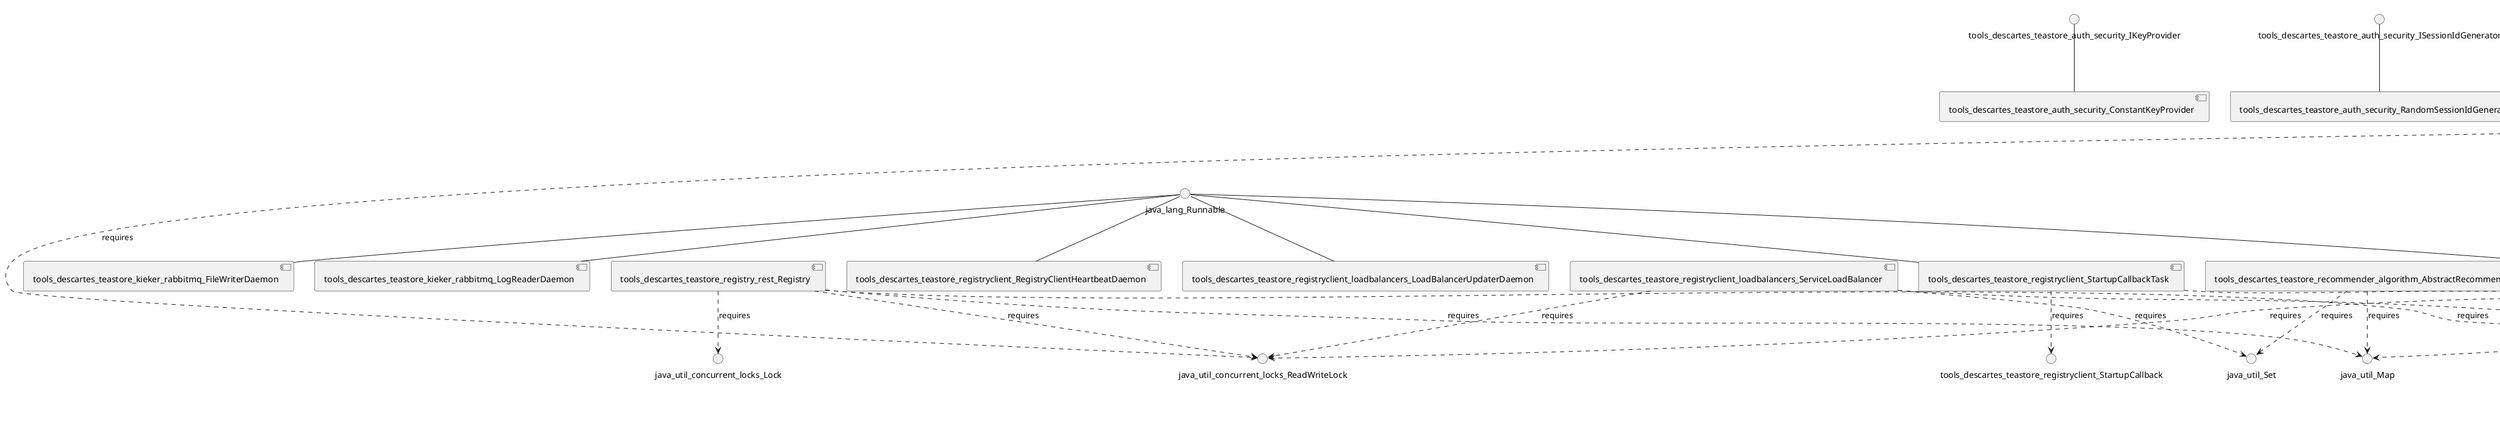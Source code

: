 @startuml
skinparam fixCircleLabelOverlapping true
interface "tools_descartes_teastore_auth_security_IKeyProvider" as interface.tools_descartes_teastore_auth_security_IKeyProvider
interface.tools_descartes_teastore_auth_security_IKeyProvider--[tools_descartes_teastore_auth_security_ConstantKeyProvider]
interface "tools_descartes_teastore_auth_security_ISessionIdGenerator" as interface.tools_descartes_teastore_auth_security_ISessionIdGenerator
interface.tools_descartes_teastore_auth_security_ISessionIdGenerator--[tools_descartes_teastore_auth_security_RandomSessionIdGenerator]
interface "tools_descartes_teastore_auth_security_ISecurityProvider" as interface.tools_descartes_teastore_auth_security_ISecurityProvider
interface.tools_descartes_teastore_auth_security_ISecurityProvider--[tools_descartes_teastore_auth_security_ShaSecurityProvider]
interface "org_slf4j_Logger" as interface.org_slf4j_Logger
[tools_descartes_teastore_image_ImageScaler]..>interface.org_slf4j_Logger : requires
interface "tools_descartes_teastore_image_cache_entry_ICachable" as interface.tools_descartes_teastore_image_cache_entry_ICachable
interface.tools_descartes_teastore_image_cache_entry_ICachable--[tools_descartes_teastore_image_StoreImage]
interface "org_slf4j_Logger" as interface.org_slf4j_Logger
[tools_descartes_teastore_image_StoreImage]..>interface.org_slf4j_Logger : requires
interface "tools_descartes_teastore_image_cache_IDataCache" as interface.tools_descartes_teastore_image_cache_IDataCache
interface.tools_descartes_teastore_image_cache_IDataCache--[tools_descartes_teastore_image_cache_AbstractCache]
interface "java_util_concurrent_locks_ReadWriteLock" as interface.java_util_concurrent_locks_ReadWriteLock
[tools_descartes_teastore_image_cache_AbstractCache]..>interface.java_util_concurrent_locks_ReadWriteLock : requires
interface "java_util_function_Predicate" as interface.java_util_function_Predicate
[tools_descartes_teastore_image_cache_AbstractCache]..>interface.java_util_function_Predicate : requires
interface "org_slf4j_Logger" as interface.org_slf4j_Logger
[tools_descartes_teastore_image_cache_AbstractCache]..>interface.org_slf4j_Logger : requires
interface "tools_descartes_teastore_image_storage_IDataStorage" as interface.tools_descartes_teastore_image_storage_IDataStorage
[tools_descartes_teastore_image_cache_AbstractCache]..>interface.tools_descartes_teastore_image_storage_IDataStorage : requires
interface "tools_descartes_teastore_image_cache_entry_ICachable" as interface.tools_descartes_teastore_image_cache_entry_ICachable
interface.tools_descartes_teastore_image_cache_entry_ICachable--[tools_descartes_teastore_image_cache_DummyData]
interface "tools_descartes_teastore_image_cache_entry_ICacheEntry" as interface.tools_descartes_teastore_image_cache_entry_ICacheEntry
interface.tools_descartes_teastore_image_cache_entry_ICacheEntry--[tools_descartes_teastore_image_cache_DummyEntry]
interface "tools_descartes_teastore_image_cache_entry_ICacheEntry" as interface.tools_descartes_teastore_image_cache_entry_ICacheEntry
interface.tools_descartes_teastore_image_cache_entry_ICacheEntry--[tools_descartes_teastore_image_cache_entry_AbstractEntry]
interface "org_slf4j_Logger" as interface.org_slf4j_Logger
[tools_descartes_teastore_image_cache_entry_AbstractEntry]..>interface.org_slf4j_Logger : requires
interface "java_util_function_Predicate" as interface.java_util_function_Predicate
interface.java_util_function_Predicate--[tools_descartes_teastore_image_cache_rules_CacheAll]
interface "java_lang_Runnable" as interface.java_lang_Runnable
interface.java_lang_Runnable--[tools_descartes_teastore_image_setup_CreatorRunner]
interface "java_nio_file_Path" as interface.java_nio_file_Path
[tools_descartes_teastore_image_setup_CreatorRunner]..>interface.java_nio_file_Path : requires
interface "org_slf4j_Logger" as interface.org_slf4j_Logger
[tools_descartes_teastore_image_setup_CreatorRunner]..>interface.org_slf4j_Logger : requires
interface "tools_descartes_teastore_image_storage_IDataStorage" as interface.tools_descartes_teastore_image_storage_IDataStorage
interface.tools_descartes_teastore_image_storage_IDataStorage--[tools_descartes_teastore_image_storage_DriveStorage]
interface "java_nio_file_Path" as interface.java_nio_file_Path
[tools_descartes_teastore_image_storage_DriveStorage]..>interface.java_nio_file_Path : requires
interface "java_util_concurrent_locks_ReadWriteLock" as interface.java_util_concurrent_locks_ReadWriteLock
[tools_descartes_teastore_image_storage_DriveStorage]..>interface.java_util_concurrent_locks_ReadWriteLock : requires
interface "java_util_function_Predicate" as interface.java_util_function_Predicate
[tools_descartes_teastore_image_storage_DriveStorage]..>interface.java_util_function_Predicate : requires
interface "org_slf4j_Logger" as interface.org_slf4j_Logger
[tools_descartes_teastore_image_storage_DriveStorage]..>interface.org_slf4j_Logger : requires
interface "tools_descartes_teastore_image_storage_IDataStorage" as interface.tools_descartes_teastore_image_storage_IDataStorage
interface.tools_descartes_teastore_image_storage_IDataStorage--[tools_descartes_teastore_image_storage_NoStorage]
interface "java_util_function_Predicate" as interface.java_util_function_Predicate
interface.java_util_function_Predicate--[tools_descartes_teastore_image_storage_rules_StoreAll]
interface "java_util_function_Predicate" as interface.java_util_function_Predicate
interface.java_util_function_Predicate--[tools_descartes_teastore_image_storage_rules_StoreLargeImages]
interface "tools_descartes_teastore_kieker_probes_records_IPayloadCharacterization" as interface.tools_descartes_teastore_kieker_probes_records_IPayloadCharacterization
interface.tools_descartes_teastore_kieker_probes_records_IPayloadCharacterization--[tools_descartes_teastore_kieker_probes_records_OperationExecutionWithParametersRecord]
interface "java_lang_Runnable" as interface.java_lang_Runnable
interface.java_lang_Runnable--[tools_descartes_teastore_kieker_rabbitmq_FileWriterDaemon]
interface "java_lang_Runnable" as interface.java_lang_Runnable
interface.java_lang_Runnable--[tools_descartes_teastore_kieker_rabbitmq_LogReaderDaemon]
interface "java_util_concurrent_ScheduledExecutorService" as interface.java_util_concurrent_ScheduledExecutorService
[tools_descartes_teastore_kieker_rabbitmq_LogReaderStartup]..>interface.java_util_concurrent_ScheduledExecutorService : requires
interface "java_util_Queue" as interface.java_util_Queue
[tools_descartes_teastore_kieker_rabbitmq_MemoryLogStorage]..>interface.java_util_Queue : requires
interface "org_slf4j_Logger" as interface.org_slf4j_Logger
[tools_descartes_teastore_persistence_RegistrationDaemon]..>interface.org_slf4j_Logger : requires
interface "org_slf4j_Logger" as interface.org_slf4j_Logger
[tools_descartes_teastore_persistence_daemons_InitialDataGenerationDaemon]..>interface.org_slf4j_Logger : requires
interface "org_slf4j_Logger" as interface.org_slf4j_Logger
[tools_descartes_teastore_persistence_rest_DatabaseGenerationEndpoint]..>interface.org_slf4j_Logger : requires
interface "tools_descartes_teastore_recommender_algorithm_IRecommender" as interface.tools_descartes_teastore_recommender_algorithm_IRecommender
interface.tools_descartes_teastore_recommender_algorithm_IRecommender--[tools_descartes_teastore_recommender_algorithm_AbstractRecommender]
interface "java_util_Map" as interface.java_util_Map
[tools_descartes_teastore_recommender_algorithm_AbstractRecommender]..>interface.java_util_Map : requires
interface "java_util_Set" as interface.java_util_Set
[tools_descartes_teastore_recommender_algorithm_AbstractRecommender]..>interface.java_util_Set : requires
interface "org_slf4j_Logger" as interface.org_slf4j_Logger
[tools_descartes_teastore_recommender_algorithm_AbstractRecommender]..>interface.org_slf4j_Logger : requires
interface "tools_descartes_teastore_recommender_algorithm_IRecommender" as interface.tools_descartes_teastore_recommender_algorithm_IRecommender
interface.tools_descartes_teastore_recommender_algorithm_IRecommender--[tools_descartes_teastore_recommender_algorithm_RecommenderSelector]
interface "java_util_Map" as interface.java_util_Map
[tools_descartes_teastore_recommender_algorithm_RecommenderSelector]..>interface.java_util_Map : requires
interface "org_slf4j_Logger" as interface.org_slf4j_Logger
[tools_descartes_teastore_recommender_algorithm_RecommenderSelector]..>interface.org_slf4j_Logger : requires
interface "tools_descartes_teastore_recommender_algorithm_IRecommender" as interface.tools_descartes_teastore_recommender_algorithm_IRecommender
[tools_descartes_teastore_recommender_algorithm_RecommenderSelector]..>interface.tools_descartes_teastore_recommender_algorithm_IRecommender : requires
interface "org_slf4j_Logger" as interface.org_slf4j_Logger
[tools_descartes_teastore_recommender_servlet_RecommenderStartup]..>interface.org_slf4j_Logger : requires
interface "java_util_List" as interface.java_util_List
[tools_descartes_teastore_recommender_servlet_TrainingSynchronizer]..>interface.java_util_List : requires
interface "org_slf4j_Logger" as interface.org_slf4j_Logger
[tools_descartes_teastore_recommender_servlet_TrainingSynchronizer]..>interface.org_slf4j_Logger : requires
interface "java_util_Map" as interface.java_util_Map
[tools_descartes_teastore_registry_rest_Registry]..>interface.java_util_Map : requires
interface "java_util_concurrent_locks_Lock" as interface.java_util_concurrent_locks_Lock
[tools_descartes_teastore_registry_rest_Registry]..>interface.java_util_concurrent_locks_Lock : requires
interface "java_util_concurrent_locks_ReadWriteLock" as interface.java_util_concurrent_locks_ReadWriteLock
[tools_descartes_teastore_registry_rest_Registry]..>interface.java_util_concurrent_locks_ReadWriteLock : requires
interface "org_slf4j_Logger" as interface.org_slf4j_Logger
[tools_descartes_teastore_registry_rest_Registry]..>interface.org_slf4j_Logger : requires
interface "java_util_concurrent_ScheduledExecutorService" as interface.java_util_concurrent_ScheduledExecutorService
[tools_descartes_teastore_registry_rest_RegistryStartup]..>interface.java_util_concurrent_ScheduledExecutorService : requires
interface "org_slf4j_Logger" as interface.org_slf4j_Logger
[tools_descartes_teastore_registry_rest_RegistryStartup]..>interface.org_slf4j_Logger : requires
interface "java_lang_Runnable" as interface.java_lang_Runnable
interface.java_lang_Runnable--[tools_descartes_teastore_registryclient_RegistryClientHeartbeatDaemon]
interface "java_lang_Runnable" as interface.java_lang_Runnable
interface.java_lang_Runnable--[tools_descartes_teastore_registryclient_StartupCallbackTask]
interface "org_slf4j_Logger" as interface.org_slf4j_Logger
[tools_descartes_teastore_registryclient_StartupCallbackTask]..>interface.org_slf4j_Logger : requires
interface "tools_descartes_teastore_registryclient_StartupCallback" as interface.tools_descartes_teastore_registryclient_StartupCallback
[tools_descartes_teastore_registryclient_StartupCallbackTask]..>interface.tools_descartes_teastore_registryclient_StartupCallback : requires
interface "java_lang_Runnable" as interface.java_lang_Runnable
interface.java_lang_Runnable--[tools_descartes_teastore_registryclient_loadbalancers_LoadBalancerUpdaterDaemon]
interface "java_util_Set" as interface.java_util_Set
[tools_descartes_teastore_registryclient_loadbalancers_ServiceLoadBalancer]..>interface.java_util_Set : requires
interface "java_util_concurrent_locks_ReadWriteLock" as interface.java_util_concurrent_locks_ReadWriteLock
[tools_descartes_teastore_registryclient_loadbalancers_ServiceLoadBalancer]..>interface.java_util_concurrent_locks_ReadWriteLock : requires
interface "org_slf4j_Logger" as interface.org_slf4j_Logger
[tools_descartes_teastore_registryclient_loadbalancers_ServiceLoadBalancer]..>interface.org_slf4j_Logger : requires
interface "kieker_monitoring_core_controller_IMonitoringController" as interface.kieker_monitoring_core_controller_IMonitoringController
[tools_descartes_teastore_registryclient_rest_HttpWrapper]..>interface.kieker_monitoring_core_controller_IMonitoringController : requires
interface "org_slf4j_Logger" as interface.org_slf4j_Logger
[tools_descartes_teastore_registryclient_rest_HttpWrapper]..>interface.org_slf4j_Logger : requires
interface "org_slf4j_Logger" as interface.org_slf4j_Logger
[tools_descartes_teastore_registryclient_rest_NonBalancedCRUDOperations]..>interface.org_slf4j_Logger : requires
interface "kieker_monitoring_core_controller_IMonitoringController" as interface.kieker_monitoring_core_controller_IMonitoringController
[tools_descartes_teastore_registryclient_rest_ResponseWrapper]..>interface.kieker_monitoring_core_controller_IMonitoringController : requires
interface "org_slf4j_Logger" as interface.org_slf4j_Logger
[tools_descartes_teastore_registryclient_rest_ResponseWrapper]..>interface.org_slf4j_Logger : requires
interface "kieker_monitoring_core_controller_IMonitoringController" as interface.kieker_monitoring_core_controller_IMonitoringController
[tools_descartes_teastore_registryclient_rest_TrackingFilter]..>interface.kieker_monitoring_core_controller_IMonitoringController : requires
interface "org_slf4j_Logger" as interface.org_slf4j_Logger
[tools_descartes_teastore_registryclient_rest_TrackingFilter]..>interface.org_slf4j_Logger : requires
interface "java_util_List" as interface.java_util_List
[tools_descartes_teastore_webui_servlet_CategoryServlet]..>interface.java_util_List : requires
interface "org_slf4j_Logger" as interface.org_slf4j_Logger
[tools_descartes_teastore_webui_servlet_DataBaseActionServlet]..>interface.org_slf4j_Logger : requires

@enduml
